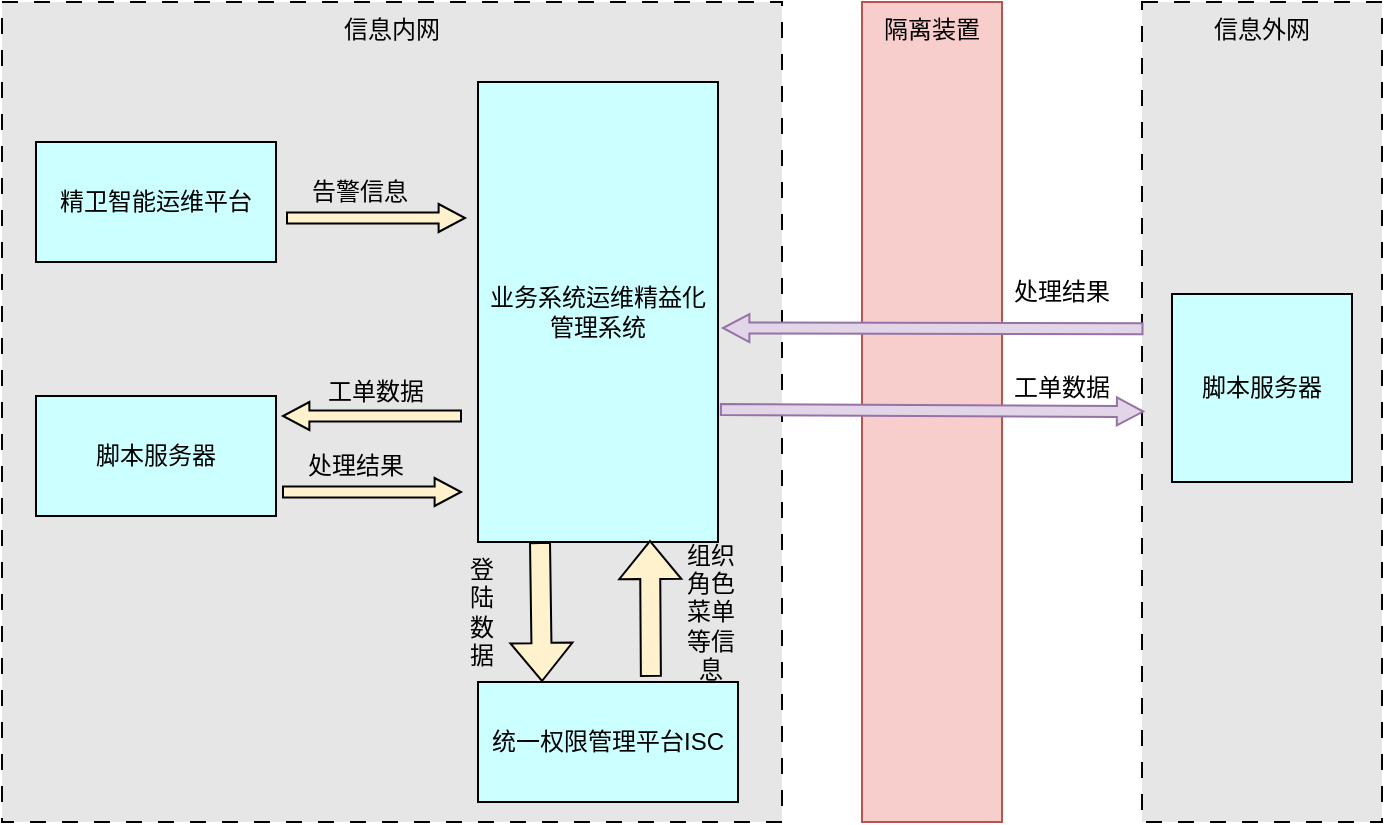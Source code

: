 <mxfile version="26.1.0">
  <diagram name="第 1 页" id="pzSPG2ReUji54MnaoaBI">
    <mxGraphModel dx="1728" dy="915" grid="1" gridSize="10" guides="1" tooltips="1" connect="1" arrows="1" fold="1" page="1" pageScale="1" pageWidth="827" pageHeight="1169" math="0" shadow="0">
      <root>
        <mxCell id="0" />
        <mxCell id="1" parent="0" />
        <mxCell id="XCkWT18TxYPu7bzi7CAv-3" value="信息内网" style="rounded=0;whiteSpace=wrap;html=1;dashed=1;dashPattern=8 8;verticalAlign=top;strokeColor=#000000;fillColor=#E6E6E6;" vertex="1" parent="1">
          <mxGeometry x="100" y="340" width="390" height="410" as="geometry" />
        </mxCell>
        <mxCell id="XCkWT18TxYPu7bzi7CAv-4" value="信息外网" style="rounded=0;whiteSpace=wrap;html=1;dashed=1;dashPattern=8 8;verticalAlign=top;strokeColor=#000000;fillColor=#E6E6E6;" vertex="1" parent="1">
          <mxGeometry x="670" y="340" width="120" height="410" as="geometry" />
        </mxCell>
        <mxCell id="XCkWT18TxYPu7bzi7CAv-5" value="统一权限管理平台ISC" style="rounded=0;whiteSpace=wrap;html=1;fillColor=#CCFFFF;" vertex="1" parent="1">
          <mxGeometry x="338" y="680" width="130" height="60" as="geometry" />
        </mxCell>
        <mxCell id="XCkWT18TxYPu7bzi7CAv-6" value="业务系统运维精益化管理系统" style="rounded=0;whiteSpace=wrap;html=1;fillColor=#CCFFFF;" vertex="1" parent="1">
          <mxGeometry x="338" y="380" width="120" height="230" as="geometry" />
        </mxCell>
        <mxCell id="XCkWT18TxYPu7bzi7CAv-7" value="" style="shape=flexArrow;endArrow=classic;html=1;rounded=0;fillColor=#fff2cc;strokeColor=#000000;" edge="1" parent="1">
          <mxGeometry width="50" height="50" relative="1" as="geometry">
            <mxPoint x="369" y="610" as="sourcePoint" />
            <mxPoint x="370" y="680" as="targetPoint" />
          </mxGeometry>
        </mxCell>
        <mxCell id="XCkWT18TxYPu7bzi7CAv-8" value="登陆数据" style="text;html=1;align=center;verticalAlign=middle;whiteSpace=wrap;rounded=0;" vertex="1" parent="1">
          <mxGeometry x="330" y="630" width="20" height="30" as="geometry" />
        </mxCell>
        <mxCell id="XCkWT18TxYPu7bzi7CAv-9" value="" style="shape=flexArrow;endArrow=classic;html=1;rounded=0;exitX=0.665;exitY=-0.043;exitDx=0;exitDy=0;exitPerimeter=0;fillColor=#fff2cc;strokeColor=#000000;" edge="1" parent="1" source="XCkWT18TxYPu7bzi7CAv-5">
          <mxGeometry width="50" height="50" relative="1" as="geometry">
            <mxPoint x="424" y="679" as="sourcePoint" />
            <mxPoint x="424" y="609" as="targetPoint" />
          </mxGeometry>
        </mxCell>
        <mxCell id="XCkWT18TxYPu7bzi7CAv-10" value="组织角色菜单等信息" style="text;html=1;align=center;verticalAlign=middle;whiteSpace=wrap;rounded=0;" vertex="1" parent="1">
          <mxGeometry x="437" y="630" width="35" height="30" as="geometry" />
        </mxCell>
        <mxCell id="XCkWT18TxYPu7bzi7CAv-11" value="脚本服务器" style="rounded=0;whiteSpace=wrap;html=1;fillColor=#CCFFFF;" vertex="1" parent="1">
          <mxGeometry x="117" y="537" width="120" height="60" as="geometry" />
        </mxCell>
        <mxCell id="XCkWT18TxYPu7bzi7CAv-12" value="" style="shape=flexArrow;endArrow=classic;html=1;rounded=0;entryX=1;entryY=0.25;entryDx=0;entryDy=0;width=5.517;endSize=4.064;endWidth=7.467;fillColor=#fff2cc;strokeColor=#000000;" edge="1" parent="1">
          <mxGeometry width="50" height="50" relative="1" as="geometry">
            <mxPoint x="330" y="547" as="sourcePoint" />
            <mxPoint x="240" y="547" as="targetPoint" />
          </mxGeometry>
        </mxCell>
        <mxCell id="XCkWT18TxYPu7bzi7CAv-13" value="工单数据" style="text;html=1;align=center;verticalAlign=middle;whiteSpace=wrap;rounded=0;" vertex="1" parent="1">
          <mxGeometry x="257" y="520" width="60" height="30" as="geometry" />
        </mxCell>
        <mxCell id="XCkWT18TxYPu7bzi7CAv-15" value="" style="shape=flexArrow;endArrow=classic;html=1;rounded=0;entryX=1;entryY=0.25;entryDx=0;entryDy=0;width=5.517;endSize=4.064;endWidth=7.467;fillColor=#fff2cc;strokeColor=#000000;" edge="1" parent="1">
          <mxGeometry width="50" height="50" relative="1" as="geometry">
            <mxPoint x="240" y="585" as="sourcePoint" />
            <mxPoint x="330" y="585" as="targetPoint" />
          </mxGeometry>
        </mxCell>
        <mxCell id="XCkWT18TxYPu7bzi7CAv-16" value="处理结果" style="text;html=1;align=center;verticalAlign=middle;whiteSpace=wrap;rounded=0;" vertex="1" parent="1">
          <mxGeometry x="247" y="557" width="60" height="30" as="geometry" />
        </mxCell>
        <mxCell id="XCkWT18TxYPu7bzi7CAv-17" value="隔离装置" style="rounded=0;whiteSpace=wrap;html=1;verticalAlign=top;strokeColor=#b85450;fillColor=#f8cecc;" vertex="1" parent="1">
          <mxGeometry x="530" y="340" width="70" height="410" as="geometry" />
        </mxCell>
        <mxCell id="XCkWT18TxYPu7bzi7CAv-18" value="脚本服务器" style="rounded=0;whiteSpace=wrap;html=1;fillColor=#CCFFFF;" vertex="1" parent="1">
          <mxGeometry x="685" y="486" width="90" height="94" as="geometry" />
        </mxCell>
        <mxCell id="XCkWT18TxYPu7bzi7CAv-19" value="" style="shape=flexArrow;endArrow=classic;html=1;rounded=0;width=5.517;endSize=4.064;endWidth=7.467;exitX=-0.003;exitY=0.44;exitDx=0;exitDy=0;exitPerimeter=0;fillColor=#e1d5e7;strokeColor=#9673a6;" edge="1" parent="1">
          <mxGeometry width="50" height="50" relative="1" as="geometry">
            <mxPoint x="670.76" y="503.4" as="sourcePoint" />
            <mxPoint x="460" y="503" as="targetPoint" />
          </mxGeometry>
        </mxCell>
        <mxCell id="XCkWT18TxYPu7bzi7CAv-20" value="工单数据" style="text;html=1;align=center;verticalAlign=middle;whiteSpace=wrap;rounded=0;" vertex="1" parent="1">
          <mxGeometry x="600" y="518" width="60" height="30" as="geometry" />
        </mxCell>
        <mxCell id="XCkWT18TxYPu7bzi7CAv-21" value="" style="shape=flexArrow;endArrow=classic;html=1;rounded=0;entryX=0;entryY=0.519;entryDx=0;entryDy=0;width=5.517;endSize=4.064;endWidth=7.467;exitX=1.008;exitY=0.712;exitDx=0;exitDy=0;entryPerimeter=0;exitPerimeter=0;fillColor=#e1d5e7;strokeColor=#9673a6;" edge="1" parent="1" source="XCkWT18TxYPu7bzi7CAv-6">
          <mxGeometry width="50" height="50" relative="1" as="geometry">
            <mxPoint x="601.12" y="545.2" as="sourcePoint" />
            <mxPoint x="671.12" y="544.79" as="targetPoint" />
          </mxGeometry>
        </mxCell>
        <mxCell id="XCkWT18TxYPu7bzi7CAv-26" value="处理结果" style="text;html=1;align=center;verticalAlign=middle;whiteSpace=wrap;rounded=0;" vertex="1" parent="1">
          <mxGeometry x="600" y="470" width="60" height="30" as="geometry" />
        </mxCell>
        <mxCell id="XCkWT18TxYPu7bzi7CAv-29" value="精卫智能运维平台" style="rounded=0;whiteSpace=wrap;html=1;fillColor=#CCFFFF;" vertex="1" parent="1">
          <mxGeometry x="117" y="410" width="120" height="60" as="geometry" />
        </mxCell>
        <mxCell id="XCkWT18TxYPu7bzi7CAv-30" value="" style="shape=flexArrow;endArrow=classic;html=1;rounded=0;entryX=1;entryY=0.25;entryDx=0;entryDy=0;width=5.517;endSize=4.064;endWidth=7.467;fillColor=#fff2cc;strokeColor=#000000;" edge="1" parent="1">
          <mxGeometry width="50" height="50" relative="1" as="geometry">
            <mxPoint x="242" y="448" as="sourcePoint" />
            <mxPoint x="332" y="448" as="targetPoint" />
          </mxGeometry>
        </mxCell>
        <mxCell id="XCkWT18TxYPu7bzi7CAv-31" value="告警信息" style="text;html=1;align=center;verticalAlign=middle;whiteSpace=wrap;rounded=0;" vertex="1" parent="1">
          <mxGeometry x="249" y="420" width="60" height="30" as="geometry" />
        </mxCell>
      </root>
    </mxGraphModel>
  </diagram>
</mxfile>
